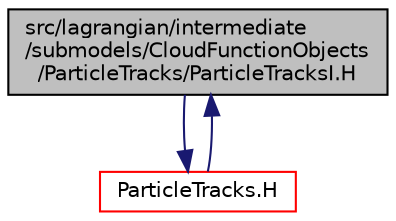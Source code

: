digraph "src/lagrangian/intermediate/submodels/CloudFunctionObjects/ParticleTracks/ParticleTracksI.H"
{
  bgcolor="transparent";
  edge [fontname="Helvetica",fontsize="10",labelfontname="Helvetica",labelfontsize="10"];
  node [fontname="Helvetica",fontsize="10",shape=record];
  Node0 [label="src/lagrangian/intermediate\l/submodels/CloudFunctionObjects\l/ParticleTracks/ParticleTracksI.H",height=0.2,width=0.4,color="black", fillcolor="grey75", style="filled", fontcolor="black"];
  Node0 -> Node1 [color="midnightblue",fontsize="10",style="solid",fontname="Helvetica"];
  Node1 [label="ParticleTracks.H",height=0.2,width=0.4,color="red",URL="$a06260.html"];
  Node1 -> Node0 [color="midnightblue",fontsize="10",style="solid",fontname="Helvetica"];
}
